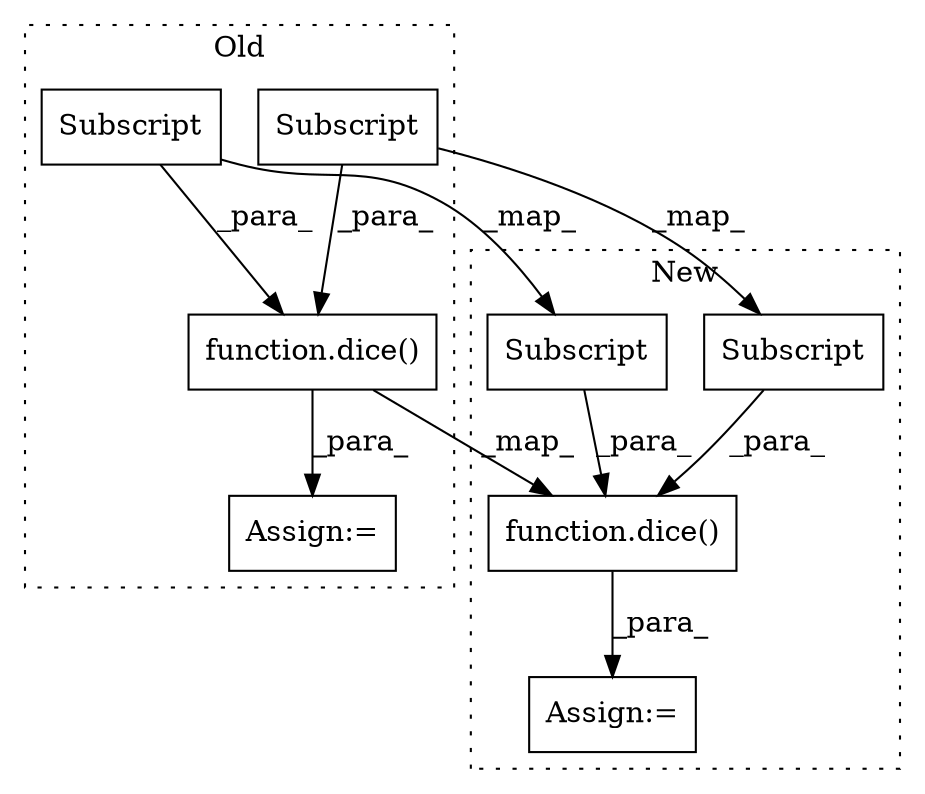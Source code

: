 digraph G {
subgraph cluster0 {
1 [label="function.dice()" a="75" s="1229,1269" l="5,1" shape="box"];
3 [label="Subscript" a="63" s="1253,0" l="16,0" shape="box"];
5 [label="Assign:=" a="68" s="1225" l="4" shape="box"];
6 [label="Subscript" a="63" s="1234,0" l="17,0" shape="box"];
label = "Old";
style="dotted";
}
subgraph cluster1 {
2 [label="function.dice()" a="75" s="1354,1394" l="5,1" shape="box"];
4 [label="Subscript" a="63" s="1378,0" l="16,0" shape="box"];
7 [label="Subscript" a="63" s="1359,0" l="17,0" shape="box"];
8 [label="Assign:=" a="68" s="1351" l="3" shape="box"];
label = "New";
style="dotted";
}
1 -> 5 [label="_para_"];
1 -> 2 [label="_map_"];
2 -> 8 [label="_para_"];
3 -> 4 [label="_map_"];
3 -> 1 [label="_para_"];
4 -> 2 [label="_para_"];
6 -> 1 [label="_para_"];
6 -> 7 [label="_map_"];
7 -> 2 [label="_para_"];
}